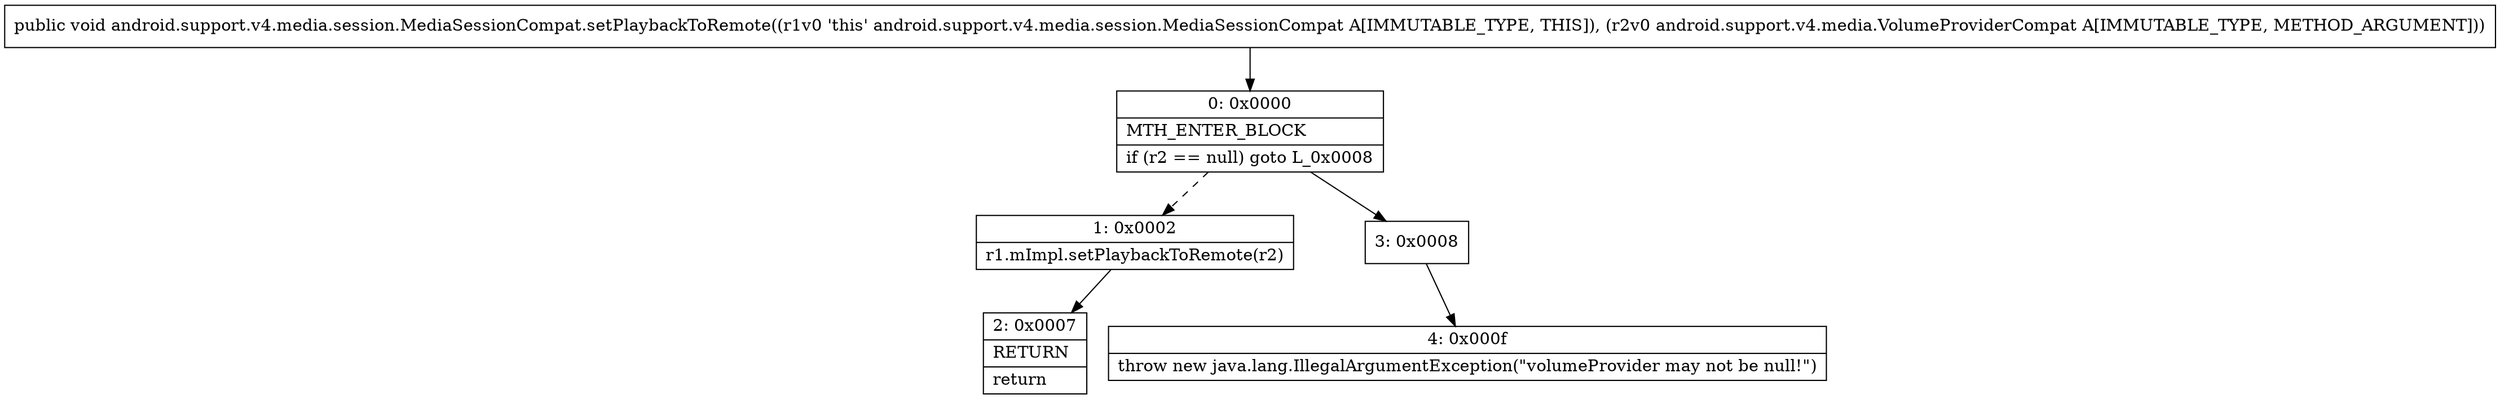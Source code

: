 digraph "CFG forandroid.support.v4.media.session.MediaSessionCompat.setPlaybackToRemote(Landroid\/support\/v4\/media\/VolumeProviderCompat;)V" {
Node_0 [shape=record,label="{0\:\ 0x0000|MTH_ENTER_BLOCK\l|if (r2 == null) goto L_0x0008\l}"];
Node_1 [shape=record,label="{1\:\ 0x0002|r1.mImpl.setPlaybackToRemote(r2)\l}"];
Node_2 [shape=record,label="{2\:\ 0x0007|RETURN\l|return\l}"];
Node_3 [shape=record,label="{3\:\ 0x0008}"];
Node_4 [shape=record,label="{4\:\ 0x000f|throw new java.lang.IllegalArgumentException(\"volumeProvider may not be null!\")\l}"];
MethodNode[shape=record,label="{public void android.support.v4.media.session.MediaSessionCompat.setPlaybackToRemote((r1v0 'this' android.support.v4.media.session.MediaSessionCompat A[IMMUTABLE_TYPE, THIS]), (r2v0 android.support.v4.media.VolumeProviderCompat A[IMMUTABLE_TYPE, METHOD_ARGUMENT])) }"];
MethodNode -> Node_0;
Node_0 -> Node_1[style=dashed];
Node_0 -> Node_3;
Node_1 -> Node_2;
Node_3 -> Node_4;
}

